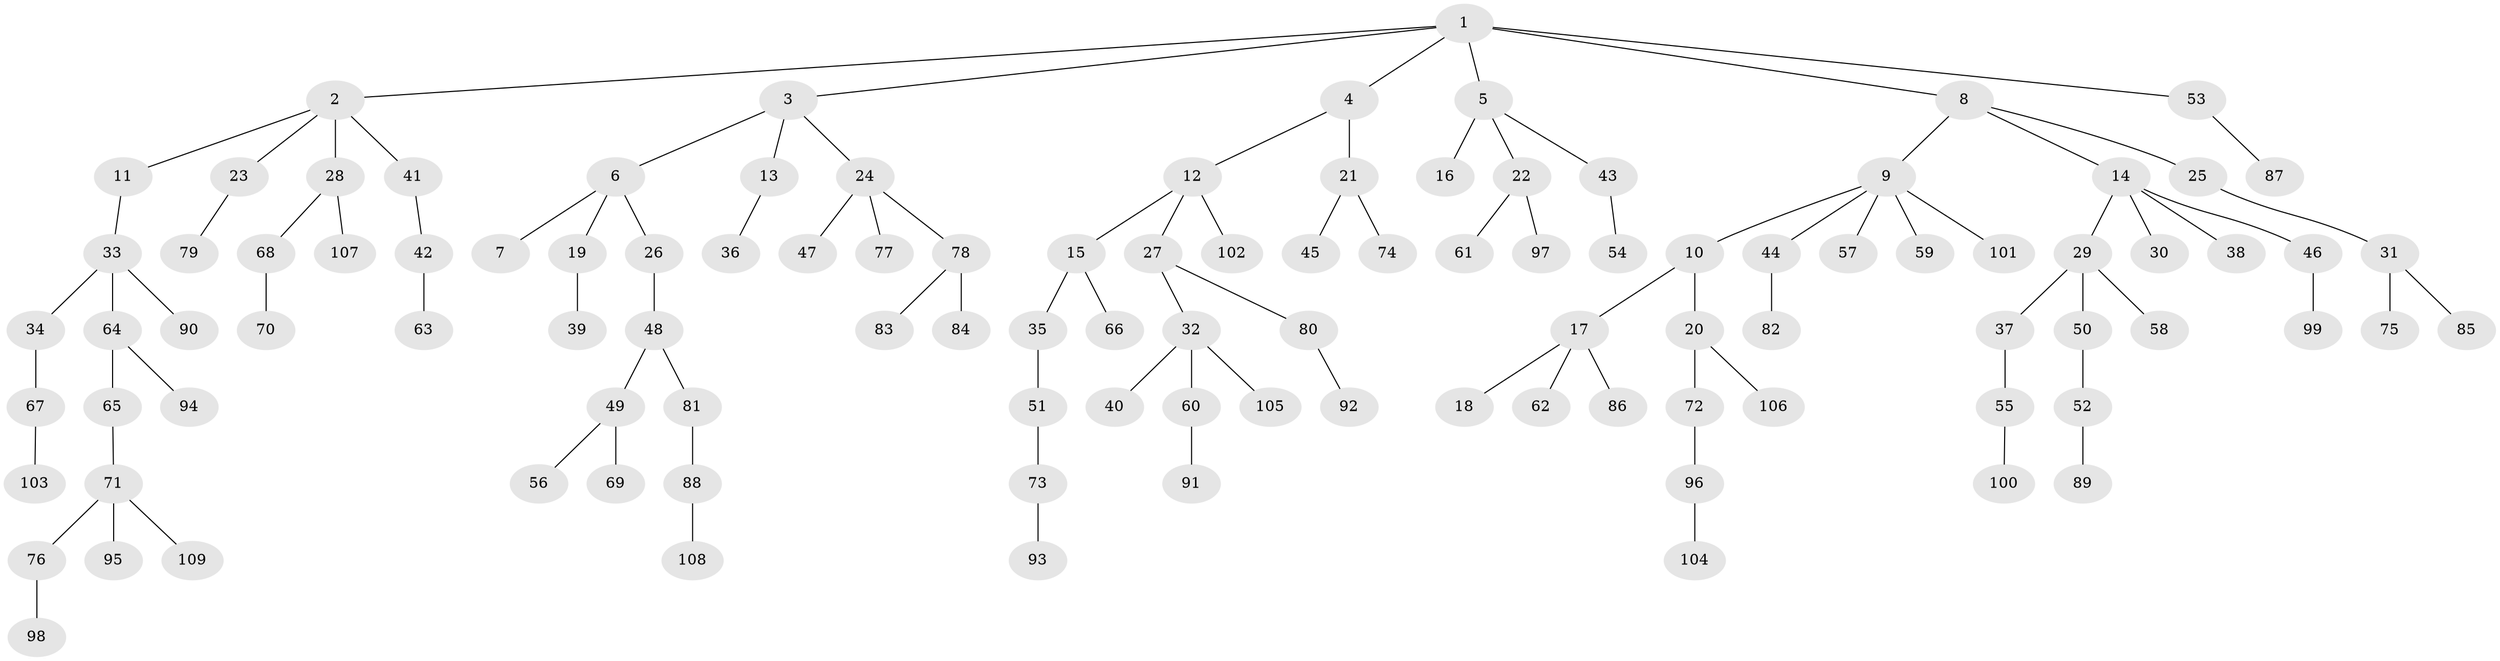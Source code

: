 // coarse degree distribution, {8: 0.013157894736842105, 5: 0.039473684210526314, 4: 0.07894736842105263, 3: 0.07894736842105263, 1: 0.5789473684210527, 6: 0.013157894736842105, 7: 0.013157894736842105, 2: 0.18421052631578946}
// Generated by graph-tools (version 1.1) at 2025/24/03/03/25 07:24:07]
// undirected, 109 vertices, 108 edges
graph export_dot {
graph [start="1"]
  node [color=gray90,style=filled];
  1;
  2;
  3;
  4;
  5;
  6;
  7;
  8;
  9;
  10;
  11;
  12;
  13;
  14;
  15;
  16;
  17;
  18;
  19;
  20;
  21;
  22;
  23;
  24;
  25;
  26;
  27;
  28;
  29;
  30;
  31;
  32;
  33;
  34;
  35;
  36;
  37;
  38;
  39;
  40;
  41;
  42;
  43;
  44;
  45;
  46;
  47;
  48;
  49;
  50;
  51;
  52;
  53;
  54;
  55;
  56;
  57;
  58;
  59;
  60;
  61;
  62;
  63;
  64;
  65;
  66;
  67;
  68;
  69;
  70;
  71;
  72;
  73;
  74;
  75;
  76;
  77;
  78;
  79;
  80;
  81;
  82;
  83;
  84;
  85;
  86;
  87;
  88;
  89;
  90;
  91;
  92;
  93;
  94;
  95;
  96;
  97;
  98;
  99;
  100;
  101;
  102;
  103;
  104;
  105;
  106;
  107;
  108;
  109;
  1 -- 2;
  1 -- 3;
  1 -- 4;
  1 -- 5;
  1 -- 8;
  1 -- 53;
  2 -- 11;
  2 -- 23;
  2 -- 28;
  2 -- 41;
  3 -- 6;
  3 -- 13;
  3 -- 24;
  4 -- 12;
  4 -- 21;
  5 -- 16;
  5 -- 22;
  5 -- 43;
  6 -- 7;
  6 -- 19;
  6 -- 26;
  8 -- 9;
  8 -- 14;
  8 -- 25;
  9 -- 10;
  9 -- 44;
  9 -- 57;
  9 -- 59;
  9 -- 101;
  10 -- 17;
  10 -- 20;
  11 -- 33;
  12 -- 15;
  12 -- 27;
  12 -- 102;
  13 -- 36;
  14 -- 29;
  14 -- 30;
  14 -- 38;
  14 -- 46;
  15 -- 35;
  15 -- 66;
  17 -- 18;
  17 -- 62;
  17 -- 86;
  19 -- 39;
  20 -- 72;
  20 -- 106;
  21 -- 45;
  21 -- 74;
  22 -- 61;
  22 -- 97;
  23 -- 79;
  24 -- 47;
  24 -- 77;
  24 -- 78;
  25 -- 31;
  26 -- 48;
  27 -- 32;
  27 -- 80;
  28 -- 68;
  28 -- 107;
  29 -- 37;
  29 -- 50;
  29 -- 58;
  31 -- 75;
  31 -- 85;
  32 -- 40;
  32 -- 60;
  32 -- 105;
  33 -- 34;
  33 -- 64;
  33 -- 90;
  34 -- 67;
  35 -- 51;
  37 -- 55;
  41 -- 42;
  42 -- 63;
  43 -- 54;
  44 -- 82;
  46 -- 99;
  48 -- 49;
  48 -- 81;
  49 -- 56;
  49 -- 69;
  50 -- 52;
  51 -- 73;
  52 -- 89;
  53 -- 87;
  55 -- 100;
  60 -- 91;
  64 -- 65;
  64 -- 94;
  65 -- 71;
  67 -- 103;
  68 -- 70;
  71 -- 76;
  71 -- 95;
  71 -- 109;
  72 -- 96;
  73 -- 93;
  76 -- 98;
  78 -- 83;
  78 -- 84;
  80 -- 92;
  81 -- 88;
  88 -- 108;
  96 -- 104;
}

